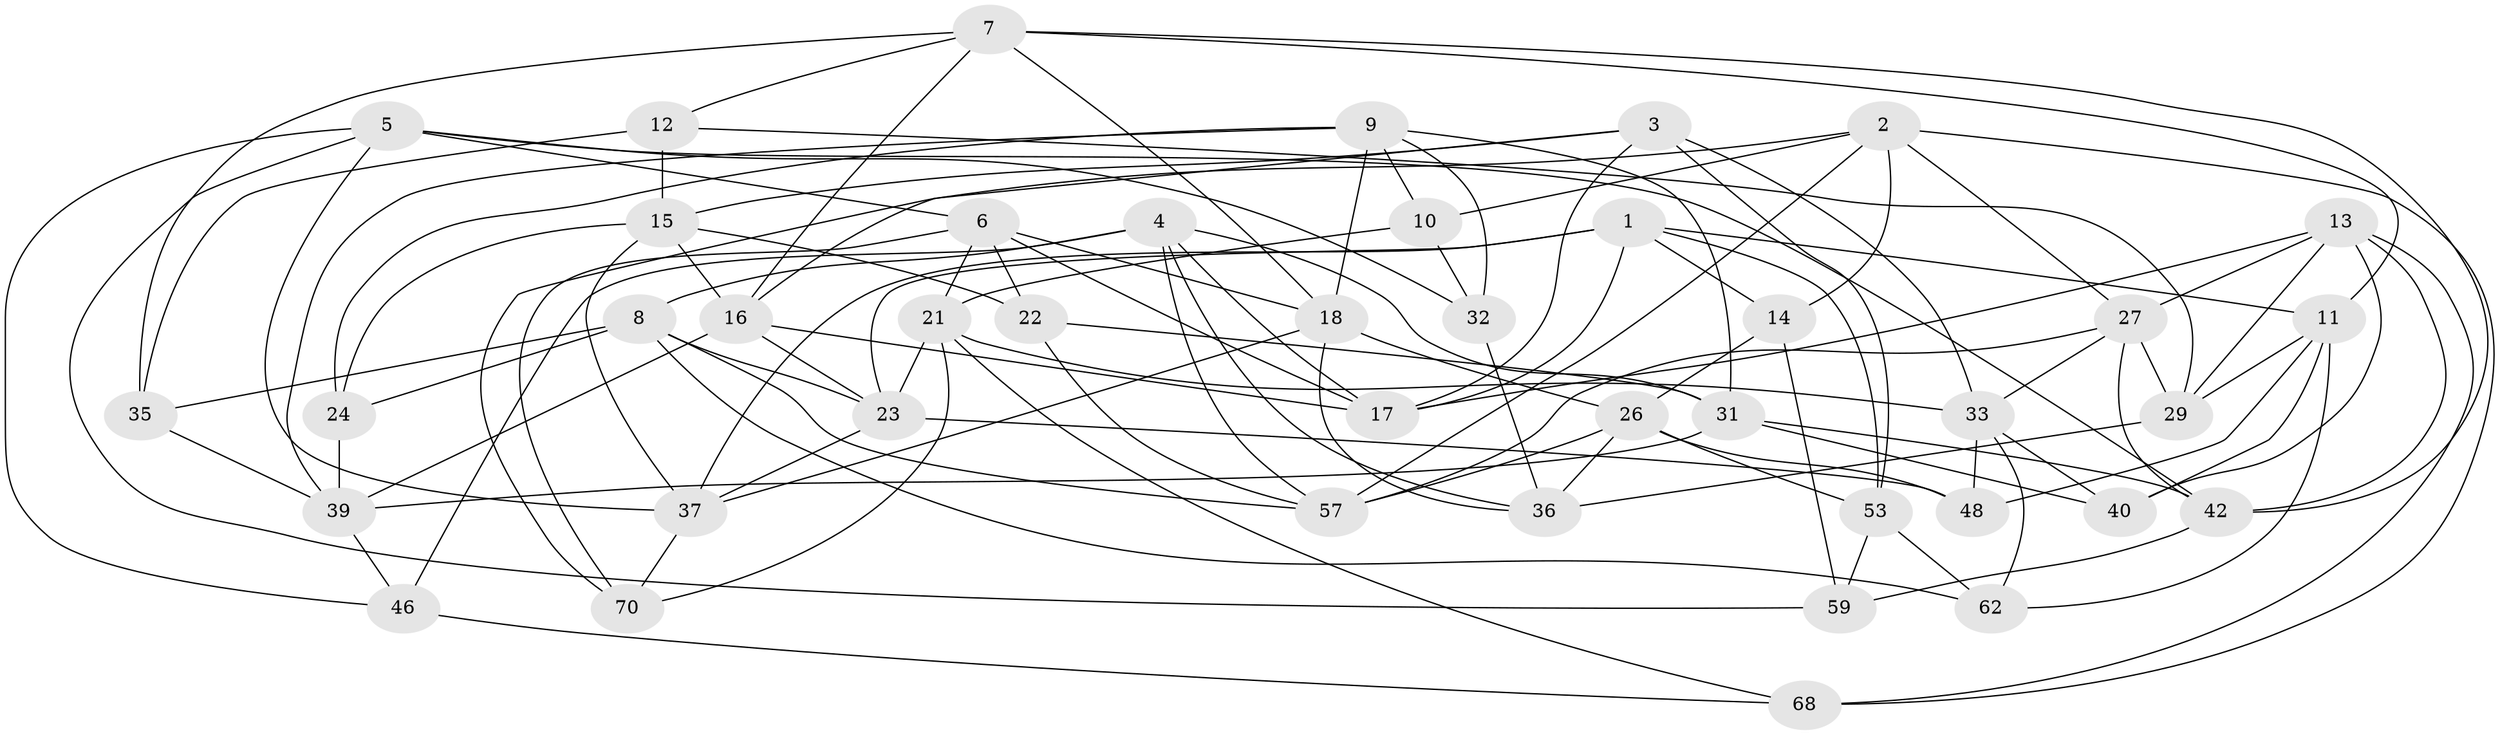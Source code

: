 // original degree distribution, {4: 1.0}
// Generated by graph-tools (version 1.1) at 2025/11/02/27/25 16:11:44]
// undirected, 42 vertices, 110 edges
graph export_dot {
graph [start="1"]
  node [color=gray90,style=filled];
  1 [super="+20"];
  2 [super="+19"];
  3 [super="+28"];
  4 [super="+60"];
  5 [super="+64"];
  6 [super="+47"];
  7 [super="+30"];
  8 [super="+25"];
  9 [super="+38"];
  10;
  11 [super="+41"];
  12;
  13 [super="+69"];
  14;
  15 [super="+44"];
  16 [super="+52"];
  17 [super="+51"];
  18 [super="+55"];
  21 [super="+61"];
  22;
  23 [super="+66"];
  24;
  26 [super="+63"];
  27 [super="+50"];
  29 [super="+54"];
  31 [super="+34"];
  32;
  33 [super="+65"];
  35;
  36 [super="+58"];
  37 [super="+49"];
  39 [super="+43"];
  40;
  42 [super="+45"];
  46;
  48;
  53 [super="+56"];
  57 [super="+67"];
  59;
  62;
  68;
  70;
  1 -- 14;
  1 -- 11;
  1 -- 23;
  1 -- 17;
  1 -- 53;
  1 -- 37;
  2 -- 14;
  2 -- 57;
  2 -- 10;
  2 -- 27;
  2 -- 68;
  2 -- 70;
  3 -- 53 [weight=2];
  3 -- 15;
  3 -- 16;
  3 -- 17;
  3 -- 33;
  4 -- 17;
  4 -- 8;
  4 -- 31;
  4 -- 36;
  4 -- 46;
  4 -- 57;
  5 -- 37;
  5 -- 6;
  5 -- 59;
  5 -- 32;
  5 -- 42;
  5 -- 46;
  6 -- 17;
  6 -- 70;
  6 -- 22;
  6 -- 21;
  6 -- 18;
  7 -- 18;
  7 -- 35;
  7 -- 16;
  7 -- 11;
  7 -- 12;
  7 -- 42;
  8 -- 62;
  8 -- 24;
  8 -- 57;
  8 -- 35;
  8 -- 23;
  9 -- 32;
  9 -- 24;
  9 -- 39;
  9 -- 10;
  9 -- 31;
  9 -- 18;
  10 -- 32;
  10 -- 21;
  11 -- 48;
  11 -- 62;
  11 -- 40;
  11 -- 29;
  12 -- 35;
  12 -- 15;
  12 -- 29;
  13 -- 17;
  13 -- 68;
  13 -- 40;
  13 -- 27;
  13 -- 29;
  13 -- 42;
  14 -- 59;
  14 -- 26;
  15 -- 22;
  15 -- 37;
  15 -- 24;
  15 -- 16;
  16 -- 39;
  16 -- 23;
  16 -- 17;
  18 -- 26;
  18 -- 37;
  18 -- 36;
  21 -- 70;
  21 -- 23;
  21 -- 68;
  21 -- 33;
  22 -- 31;
  22 -- 57;
  23 -- 48;
  23 -- 37;
  24 -- 39;
  26 -- 48;
  26 -- 36;
  26 -- 53;
  26 -- 57;
  27 -- 42;
  27 -- 57;
  27 -- 29;
  27 -- 33;
  29 -- 36 [weight=2];
  31 -- 40;
  31 -- 39;
  31 -- 42;
  32 -- 36;
  33 -- 40;
  33 -- 62;
  33 -- 48;
  35 -- 39;
  37 -- 70;
  39 -- 46;
  42 -- 59;
  46 -- 68;
  53 -- 62;
  53 -- 59;
}
